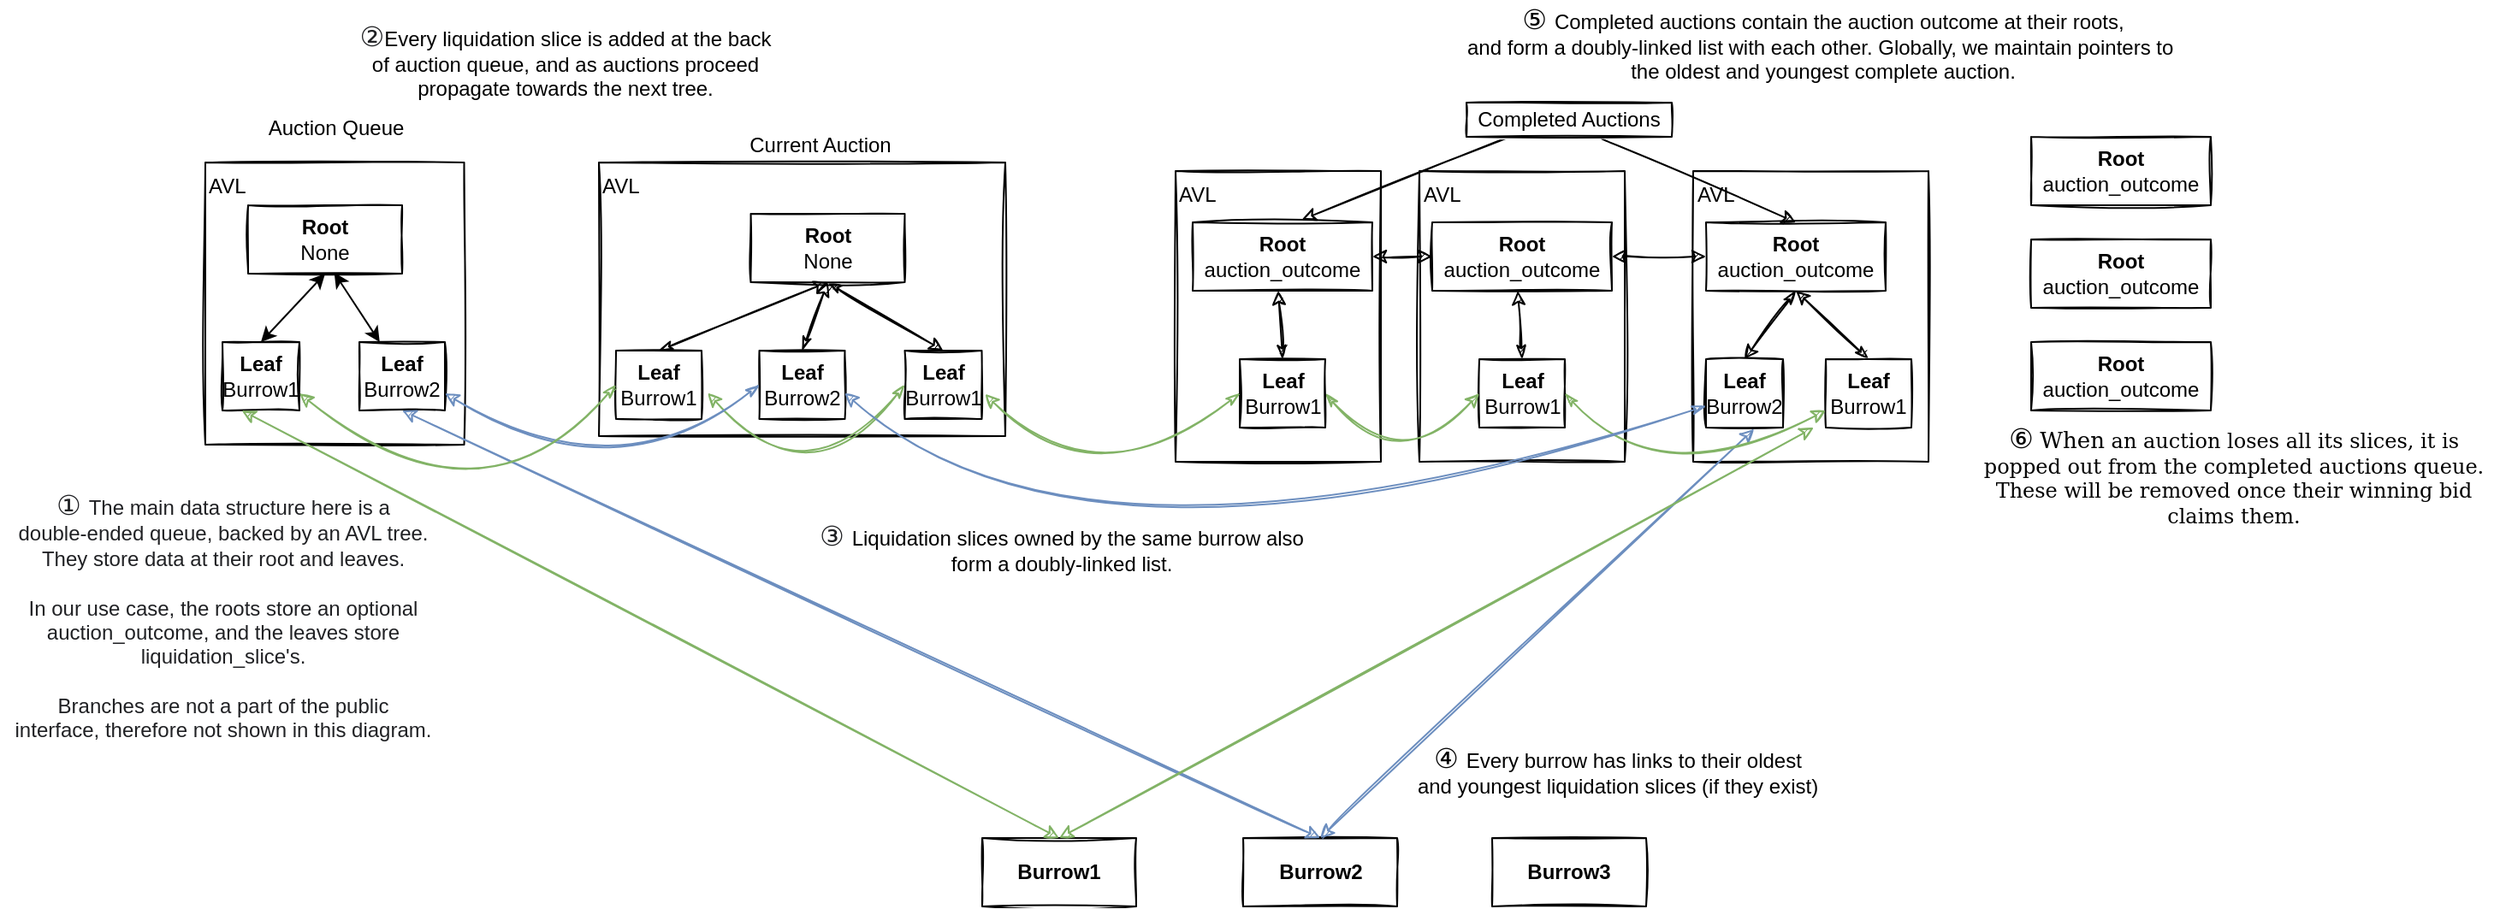 <mxfile version="13.10.1" type="device"><diagram id="ceIiXzQogMUKvErnWNUb" name="Page-1"><mxGraphModel dx="1545" dy="888" grid="1" gridSize="10" guides="1" tooltips="1" connect="1" arrows="1" fold="1" page="1" pageScale="1" pageWidth="1654" pageHeight="1169" math="0" shadow="0"><root><mxCell id="0"/><mxCell id="1" parent="0"/><mxCell id="LMT6-NMjB6ljlewPLPzb-121" value="AVL" style="rounded=0;whiteSpace=wrap;html=1;fillColor=none;sketch=1;verticalAlign=top;align=left;" parent="1" vertex="1"><mxGeometry x="697" y="135" width="120" height="170" as="geometry"/></mxCell><mxCell id="LMT6-NMjB6ljlewPLPzb-122" value="AVL" style="rounded=0;whiteSpace=wrap;html=1;fillColor=none;sketch=1;align=left;verticalAlign=top;" parent="1" vertex="1"><mxGeometry x="839.5" y="135" width="120" height="170" as="geometry"/></mxCell><mxCell id="LMT6-NMjB6ljlewPLPzb-123" value="AVL" style="rounded=0;whiteSpace=wrap;html=1;fillColor=none;sketch=1;align=left;verticalAlign=top;" parent="1" vertex="1"><mxGeometry x="999.5" y="135" width="137.5" height="170" as="geometry"/></mxCell><mxCell id="LMT6-NMjB6ljlewPLPzb-124" value="AVL" style="rounded=0;whiteSpace=wrap;html=1;fillColor=none;sketch=1;align=left;verticalAlign=top;" parent="1" vertex="1"><mxGeometry x="360" y="130" width="237.5" height="160" as="geometry"/></mxCell><mxCell id="LMT6-NMjB6ljlewPLPzb-125" value="AVL" style="rounded=0;whiteSpace=wrap;html=1;fillColor=none;sketch=1;align=left;verticalAlign=top;" parent="1" vertex="1"><mxGeometry x="130" y="130" width="151.25" height="165" as="geometry"/></mxCell><mxCell id="LMT6-NMjB6ljlewPLPzb-49" style="edgeStyle=none;orthogonalLoop=1;jettySize=auto;html=1;exitX=0.5;exitY=1;exitDx=0;exitDy=0;entryX=0.5;entryY=0;entryDx=0;entryDy=0;startArrow=classicThin;startFill=1;strokeColor=#000000;sketch=1;curved=1;" parent="1" source="LMT6-NMjB6ljlewPLPzb-3" target="LMT6-NMjB6ljlewPLPzb-34" edge="1"><mxGeometry relative="1" as="geometry"/></mxCell><mxCell id="LMT6-NMjB6ljlewPLPzb-3" value="&lt;b&gt;Root&lt;/b&gt;&lt;br&gt;None" style="rounded=0;whiteSpace=wrap;html=1;sketch=1;" parent="1" vertex="1"><mxGeometry x="448.75" y="160" width="90" height="40" as="geometry"/></mxCell><mxCell id="LMT6-NMjB6ljlewPLPzb-4" value="Current Auction&lt;br&gt;" style="text;html=1;align=center;verticalAlign=middle;resizable=0;points=[];autosize=1;sketch=1;" parent="1" vertex="1"><mxGeometry x="438.75" y="110" width="100" height="20" as="geometry"/></mxCell><mxCell id="LMT6-NMjB6ljlewPLPzb-5" value="Auction Queue" style="text;html=1;align=center;verticalAlign=middle;resizable=0;points=[];autosize=1;sketch=1;" parent="1" vertex="1"><mxGeometry x="160.62" y="100" width="90" height="20" as="geometry"/></mxCell><mxCell id="LMT6-NMjB6ljlewPLPzb-37" style="orthogonalLoop=1;jettySize=auto;html=1;entryX=1.072;entryY=0.619;entryDx=0;entryDy=0;startArrow=classicThin;startFill=1;exitX=0;exitY=0.5;exitDx=0;exitDy=0;gradientColor=#97d077;fillColor=#d5e8d4;strokeColor=#82b366;sketch=1;curved=1;entryPerimeter=0;" parent="1" source="LMT6-NMjB6ljlewPLPzb-34" target="LMT6-NMjB6ljlewPLPzb-36" edge="1"><mxGeometry relative="1" as="geometry"><Array as="points"><mxPoint x="483.75" y="330"/></Array></mxGeometry></mxCell><mxCell id="LMT6-NMjB6ljlewPLPzb-34" value="&lt;b&gt;Leaf&lt;/b&gt;&lt;br&gt;Burrow1" style="rounded=0;whiteSpace=wrap;html=1;sketch=1;" parent="1" vertex="1"><mxGeometry x="538.75" y="240" width="45" height="40" as="geometry"/></mxCell><mxCell id="LMT6-NMjB6ljlewPLPzb-51" style="edgeStyle=none;orthogonalLoop=1;jettySize=auto;html=1;exitX=0.5;exitY=0;exitDx=0;exitDy=0;startArrow=classicThin;startFill=1;strokeColor=#000000;sketch=1;curved=1;" parent="1" source="LMT6-NMjB6ljlewPLPzb-35" edge="1"><mxGeometry relative="1" as="geometry"><mxPoint x="493.75" y="200" as="targetPoint"/></mxGeometry></mxCell><mxCell id="LMT6-NMjB6ljlewPLPzb-35" value="&lt;b&gt;Leaf&lt;/b&gt;&lt;br&gt;Burrow2" style="rounded=0;whiteSpace=wrap;html=1;sketch=1;" parent="1" vertex="1"><mxGeometry x="453.75" y="240" width="50" height="40" as="geometry"/></mxCell><mxCell id="LMT6-NMjB6ljlewPLPzb-58" style="edgeStyle=none;orthogonalLoop=1;jettySize=auto;html=1;exitX=0.5;exitY=0;exitDx=0;exitDy=0;startArrow=classicThin;startFill=1;strokeColor=#000000;sketch=1;curved=1;" parent="1" source="LMT6-NMjB6ljlewPLPzb-36" edge="1"><mxGeometry relative="1" as="geometry"><mxPoint x="493.75" y="200" as="targetPoint"/></mxGeometry></mxCell><mxCell id="LMT6-NMjB6ljlewPLPzb-36" value="&lt;b&gt;Leaf&lt;/b&gt;&lt;br&gt;Burrow1" style="rounded=0;whiteSpace=wrap;html=1;sketch=1;" parent="1" vertex="1"><mxGeometry x="370" y="240" width="50" height="40" as="geometry"/></mxCell><mxCell id="LMT6-NMjB6ljlewPLPzb-38" value="&lt;b&gt;Root&lt;/b&gt;&lt;br&gt;None" style="rounded=0;whiteSpace=wrap;html=1;sketch=1;" parent="1" vertex="1"><mxGeometry x="155" y="155" width="90" height="40" as="geometry"/></mxCell><mxCell id="LMT6-NMjB6ljlewPLPzb-40" value="&lt;b&gt;Leaf&lt;/b&gt;&lt;br&gt;Burrow1" style="rounded=0;whiteSpace=wrap;html=1;sketch=1;" parent="1" vertex="1"><mxGeometry x="140" y="235" width="45" height="40" as="geometry"/></mxCell><mxCell id="LMT6-NMjB6ljlewPLPzb-41" value="&lt;b&gt;Leaf&lt;/b&gt;&lt;br&gt;Burrow2" style="rounded=0;whiteSpace=wrap;html=1;sketch=1;" parent="1" vertex="1"><mxGeometry x="220" y="235" width="50" height="40" as="geometry"/></mxCell><mxCell id="LMT6-NMjB6ljlewPLPzb-60" style="edgeStyle=none;orthogonalLoop=1;jettySize=auto;html=1;exitX=0.5;exitY=1;exitDx=0;exitDy=0;entryX=0.5;entryY=0;entryDx=0;entryDy=0;startArrow=classicThin;startFill=1;strokeColor=#000000;sketch=1;curved=1;" parent="1" source="LMT6-NMjB6ljlewPLPzb-61" target="LMT6-NMjB6ljlewPLPzb-63" edge="1"><mxGeometry relative="1" as="geometry"/></mxCell><mxCell id="LMT6-NMjB6ljlewPLPzb-61" value="&lt;b&gt;Root&lt;/b&gt;&lt;br&gt;auction_outcome" style="rounded=0;whiteSpace=wrap;html=1;sketch=1;" parent="1" vertex="1"><mxGeometry x="1007" y="165" width="105" height="40" as="geometry"/></mxCell><mxCell id="LMT6-NMjB6ljlewPLPzb-63" value="&lt;b&gt;Leaf&lt;/b&gt;&lt;br&gt;Burrow2" style="rounded=0;whiteSpace=wrap;html=1;sketch=1;" parent="1" vertex="1"><mxGeometry x="1007" y="245" width="45" height="40" as="geometry"/></mxCell><mxCell id="LMT6-NMjB6ljlewPLPzb-64" style="edgeStyle=none;orthogonalLoop=1;jettySize=auto;html=1;exitX=0.5;exitY=0;exitDx=0;exitDy=0;startArrow=classicThin;startFill=1;strokeColor=#000000;entryX=0.5;entryY=1;entryDx=0;entryDy=0;sketch=1;curved=1;" parent="1" source="LMT6-NMjB6ljlewPLPzb-65" target="LMT6-NMjB6ljlewPLPzb-61" edge="1"><mxGeometry relative="1" as="geometry"><mxPoint x="1067" y="205" as="targetPoint"/></mxGeometry></mxCell><mxCell id="LMT6-NMjB6ljlewPLPzb-65" value="&lt;b&gt;Leaf&lt;/b&gt;&lt;br&gt;Burrow1" style="rounded=0;whiteSpace=wrap;html=1;sketch=1;" parent="1" vertex="1"><mxGeometry x="1077" y="245" width="50" height="40" as="geometry"/></mxCell><mxCell id="LMT6-NMjB6ljlewPLPzb-85" value="&lt;b&gt;Root&lt;/b&gt;&lt;br&gt;auction_outcome" style="rounded=0;whiteSpace=wrap;html=1;sketch=1;" parent="1" vertex="1"><mxGeometry x="847" y="165" width="105" height="40" as="geometry"/></mxCell><mxCell id="LMT6-NMjB6ljlewPLPzb-87" style="edgeStyle=none;orthogonalLoop=1;jettySize=auto;html=1;exitX=0.5;exitY=0;exitDx=0;exitDy=0;startArrow=classicThin;startFill=1;strokeColor=#000000;sketch=1;curved=1;" parent="1" source="LMT6-NMjB6ljlewPLPzb-88" edge="1"><mxGeometry relative="1" as="geometry"><mxPoint x="897" y="205" as="targetPoint"/></mxGeometry></mxCell><mxCell id="LMT6-NMjB6ljlewPLPzb-88" value="&lt;b&gt;Leaf&lt;/b&gt;&lt;br&gt;Burrow1" style="rounded=0;whiteSpace=wrap;html=1;sketch=1;" parent="1" vertex="1"><mxGeometry x="874.5" y="245" width="50" height="40" as="geometry"/></mxCell><mxCell id="LMT6-NMjB6ljlewPLPzb-92" value="" style="endArrow=classic;startArrow=classic;html=1;strokeColor=#000000;entryX=0;entryY=0.5;entryDx=0;entryDy=0;sketch=1;curved=1;" parent="1" source="LMT6-NMjB6ljlewPLPzb-85" target="LMT6-NMjB6ljlewPLPzb-61" edge="1"><mxGeometry width="50" height="50" relative="1" as="geometry"><mxPoint x="807" y="165" as="sourcePoint"/><mxPoint x="857" y="115" as="targetPoint"/></mxGeometry></mxCell><mxCell id="LMT6-NMjB6ljlewPLPzb-93" value="&lt;b&gt;Root&lt;/b&gt;&lt;br&gt;auction_outcome" style="rounded=0;whiteSpace=wrap;html=1;sketch=1;" parent="1" vertex="1"><mxGeometry x="707" y="165" width="105" height="40" as="geometry"/></mxCell><mxCell id="LMT6-NMjB6ljlewPLPzb-94" style="edgeStyle=none;orthogonalLoop=1;jettySize=auto;html=1;exitX=0.5;exitY=0;exitDx=0;exitDy=0;startArrow=classicThin;startFill=1;strokeColor=#000000;sketch=1;curved=1;" parent="1" source="LMT6-NMjB6ljlewPLPzb-95" edge="1"><mxGeometry relative="1" as="geometry"><mxPoint x="757" y="205" as="targetPoint"/></mxGeometry></mxCell><mxCell id="LMT6-NMjB6ljlewPLPzb-111" value="&lt;span style=&quot;color: rgba(0 , 0 , 0 , 0) ; font-family: monospace ; font-size: 0px ; background-color: rgb(248 , 249 , 250)&quot;&gt;%3CmxGraphModel%3E%3Croot%3E%3CmxCell%20id%3D%220%22%2F%3E%3CmxCell%20id%3D%221%22%20parent%3D%220%22%2F%3E%3CmxCell%20id%3D%222%22%20value%3D%22%26lt%3Bb%26gt%3BRoot%26lt%3B%2Fb%26gt%3B%26lt%3Bbr%26gt%3Bauction_outcome%22%20style%3D%22rounded%3D0%3BwhiteSpace%3Dwrap%3Bhtml%3D1%3B%22%20vertex%3D%221%22%20parent%3D%221%22%3E%3CmxGeometry%20x%3D%22350%22%20y%3D%22130%22%20width%3D%22105%22%20height%3D%2240%22%20as%3D%22geometry%22%2F%3E%3C%2FmxCell%3E%3C%2Froot%3E%3C%2FmxGraphModel%3E&lt;/span&gt;" style="edgeStyle=none;orthogonalLoop=1;jettySize=auto;html=1;exitX=1;exitY=0.5;exitDx=0;exitDy=0;entryX=0;entryY=0.5;entryDx=0;entryDy=0;startArrow=classicThin;startFill=1;strokeColor=#82b366;gradientColor=#97d077;fillColor=#d5e8d4;sketch=1;curved=1;" parent="1" source="LMT6-NMjB6ljlewPLPzb-95" target="LMT6-NMjB6ljlewPLPzb-88" edge="1"><mxGeometry relative="1" as="geometry"><Array as="points"><mxPoint x="827" y="315"/></Array></mxGeometry></mxCell><mxCell id="LMT6-NMjB6ljlewPLPzb-95" value="&lt;b&gt;Leaf&lt;/b&gt;&lt;br&gt;Burrow1" style="rounded=0;whiteSpace=wrap;html=1;sketch=1;" parent="1" vertex="1"><mxGeometry x="734.5" y="245" width="50" height="40" as="geometry"/></mxCell><mxCell id="LMT6-NMjB6ljlewPLPzb-96" value="" style="endArrow=classic;startArrow=classic;html=1;strokeColor=#000000;entryX=0;entryY=0.5;entryDx=0;entryDy=0;exitX=1;exitY=0.5;exitDx=0;exitDy=0;sketch=1;curved=1;" parent="1" source="LMT6-NMjB6ljlewPLPzb-93" target="LMT6-NMjB6ljlewPLPzb-85" edge="1"><mxGeometry width="50" height="50" relative="1" as="geometry"><mxPoint x="962" y="195" as="sourcePoint"/><mxPoint x="1017" y="195" as="targetPoint"/></mxGeometry></mxCell><mxCell id="LMT6-NMjB6ljlewPLPzb-100" value="" style="endArrow=classic;html=1;strokeColor=#000000;exitX=0.217;exitY=0.988;exitDx=0;exitDy=0;exitPerimeter=0;entryX=0.608;entryY=-0.04;entryDx=0;entryDy=0;entryPerimeter=0;sketch=1;curved=1;" parent="1" source="LMT6-NMjB6ljlewPLPzb-107" target="LMT6-NMjB6ljlewPLPzb-93" edge="1"><mxGeometry width="50" height="50" relative="1" as="geometry"><mxPoint x="909.96" y="118.2" as="sourcePoint"/><mxPoint x="827" y="185" as="targetPoint"/></mxGeometry></mxCell><mxCell id="LMT6-NMjB6ljlewPLPzb-105" value="" style="endArrow=classic;html=1;strokeColor=#000000;exitX=0.659;exitY=1.057;exitDx=0;exitDy=0;exitPerimeter=0;entryX=0.5;entryY=0;entryDx=0;entryDy=0;sketch=1;curved=1;" parent="1" source="LMT6-NMjB6ljlewPLPzb-107" target="LMT6-NMjB6ljlewPLPzb-61" edge="1"><mxGeometry width="50" height="50" relative="1" as="geometry"><mxPoint x="939.24" y="117" as="sourcePoint"/><mxPoint x="780.84" y="173.4" as="targetPoint"/></mxGeometry></mxCell><mxCell id="LMT6-NMjB6ljlewPLPzb-107" value="Completed Auctions" style="rounded=0;whiteSpace=wrap;html=1;sketch=1;" parent="1" vertex="1"><mxGeometry x="867" y="95" width="120" height="20" as="geometry"/></mxCell><mxCell id="LMT6-NMjB6ljlewPLPzb-115" value="&lt;b&gt;Burrow1&lt;/b&gt;" style="rounded=0;whiteSpace=wrap;html=1;sketch=1;" parent="1" vertex="1"><mxGeometry x="584" y="525" width="90" height="40" as="geometry"/></mxCell><mxCell id="LMT6-NMjB6ljlewPLPzb-116" value="&lt;b&gt;Burrow2&lt;/b&gt;" style="rounded=0;whiteSpace=wrap;html=1;sketch=1;" parent="1" vertex="1"><mxGeometry x="736.5" y="525" width="90" height="40" as="geometry"/></mxCell><mxCell id="LMT6-NMjB6ljlewPLPzb-117" value="" style="endArrow=classic;startArrow=classic;html=1;strokeColor=#6c8ebf;entryX=0.5;entryY=1;entryDx=0;entryDy=0;exitX=0.5;exitY=0;exitDx=0;exitDy=0;gradientColor=#7ea6e0;fillColor=#dae8fc;sketch=1;curved=1;" parent="1" source="LMT6-NMjB6ljlewPLPzb-116" target="LMT6-NMjB6ljlewPLPzb-41" edge="1"><mxGeometry width="50" height="50" relative="1" as="geometry"><mxPoint x="790" y="535" as="sourcePoint"/><mxPoint x="840" y="485" as="targetPoint"/></mxGeometry></mxCell><mxCell id="LMT6-NMjB6ljlewPLPzb-118" value="" style="endArrow=classic;startArrow=classic;html=1;strokeColor=#6c8ebf;entryX=0.625;entryY=1.02;entryDx=0;entryDy=0;exitX=0.5;exitY=0;exitDx=0;exitDy=0;entryPerimeter=0;gradientColor=#7ea6e0;fillColor=#dae8fc;sketch=1;curved=1;" parent="1" source="LMT6-NMjB6ljlewPLPzb-116" target="LMT6-NMjB6ljlewPLPzb-63" edge="1"><mxGeometry width="50" height="50" relative="1" as="geometry"><mxPoint x="1115" y="495" as="sourcePoint"/><mxPoint x="1665" y="205" as="targetPoint"/></mxGeometry></mxCell><mxCell id="LMT6-NMjB6ljlewPLPzb-119" value="" style="endArrow=classic;startArrow=classic;html=1;strokeColor=#82b366;entryX=0.25;entryY=1;entryDx=0;entryDy=0;exitX=0.5;exitY=0;exitDx=0;exitDy=0;gradientColor=#97d077;fillColor=#d5e8d4;sketch=1;curved=1;" parent="1" source="LMT6-NMjB6ljlewPLPzb-115" target="LMT6-NMjB6ljlewPLPzb-40" edge="1"><mxGeometry width="50" height="50" relative="1" as="geometry"><mxPoint x="1115" y="495" as="sourcePoint"/><mxPoint x="968.125" y="225.8" as="targetPoint"/></mxGeometry></mxCell><mxCell id="LMT6-NMjB6ljlewPLPzb-120" value="" style="endArrow=classic;startArrow=classic;html=1;strokeColor=#82b366;exitX=0.5;exitY=0;exitDx=0;exitDy=0;gradientColor=#97d077;fillColor=#d5e8d4;sketch=1;curved=1;" parent="1" source="LMT6-NMjB6ljlewPLPzb-115" edge="1"><mxGeometry width="50" height="50" relative="1" as="geometry"><mxPoint x="945" y="495" as="sourcePoint"/><mxPoint x="1070" y="285" as="targetPoint"/></mxGeometry></mxCell><mxCell id="LMT6-NMjB6ljlewPLPzb-126" value="&lt;b&gt;Root&lt;/b&gt;&lt;br&gt;auction_outcome" style="rounded=0;whiteSpace=wrap;html=1;sketch=1;" parent="1" vertex="1"><mxGeometry x="1197" y="115" width="105" height="40" as="geometry"/></mxCell><mxCell id="LMT6-NMjB6ljlewPLPzb-127" value="&lt;b&gt;Root&lt;/b&gt;&lt;br&gt;auction_outcome" style="rounded=0;whiteSpace=wrap;html=1;sketch=1;" parent="1" vertex="1"><mxGeometry x="1197" y="175" width="105" height="40" as="geometry"/></mxCell><mxCell id="LMT6-NMjB6ljlewPLPzb-128" value="&lt;b&gt;Root&lt;/b&gt;&lt;br&gt;auction_outcome" style="rounded=0;whiteSpace=wrap;html=1;sketch=1;" parent="1" vertex="1"><mxGeometry x="1197" y="235" width="105" height="40" as="geometry"/></mxCell><mxCell id="LMT6-NMjB6ljlewPLPzb-130" value="" style="endArrow=classic;startArrow=classic;html=1;strokeColor=#000000;exitX=0.5;exitY=0;exitDx=0;exitDy=0;entryX=0.5;entryY=1;entryDx=0;entryDy=0;" parent="1" source="LMT6-NMjB6ljlewPLPzb-40" target="LMT6-NMjB6ljlewPLPzb-38" edge="1"><mxGeometry width="50" height="50" relative="1" as="geometry"><mxPoint x="-470" y="525" as="sourcePoint"/><mxPoint x="-420" y="475" as="targetPoint"/></mxGeometry></mxCell><mxCell id="LMT6-NMjB6ljlewPLPzb-131" value="" style="endArrow=classic;startArrow=classic;html=1;strokeColor=#000000;entryX=0.559;entryY=0.985;entryDx=0;entryDy=0;entryPerimeter=0;" parent="1" source="LMT6-NMjB6ljlewPLPzb-41" target="LMT6-NMjB6ljlewPLPzb-38" edge="1"><mxGeometry width="50" height="50" relative="1" as="geometry"><mxPoint x="172.5" y="245" as="sourcePoint"/><mxPoint x="210" y="205" as="targetPoint"/></mxGeometry></mxCell><mxCell id="LMT6-NMjB6ljlewPLPzb-132" value="&lt;span style=&quot;font-family: &amp;#34;dejavu serif&amp;#34; ; font-size: medium&quot;&gt;④&lt;/span&gt;&lt;span style=&quot;color: rgb(32 , 33 , 36) ; font-family: &amp;#34;arial&amp;#34; , sans-serif ; font-size: 16px ; text-align: left ; background-color: rgb(255 , 255 , 255)&quot;&gt;&amp;nbsp;&lt;/span&gt;Every burrow has links to their oldest&lt;br&gt;and youngest liquidation slices (if they exist)" style="text;html=1;align=center;verticalAlign=middle;resizable=0;points=[];autosize=1;" parent="1" vertex="1"><mxGeometry x="829.5" y="470" width="250" height="30" as="geometry"/></mxCell><mxCell id="LMT6-NMjB6ljlewPLPzb-133" value="&lt;span style=&quot;font-family: &amp;#34;dejavu serif&amp;#34;&quot;&gt;&lt;font style=&quot;font-size: 16px&quot;&gt;⑤&lt;/font&gt;&lt;/span&gt;&lt;span style=&quot;color: rgb(32 , 33 , 36) ; font-family: &amp;#34;arial&amp;#34; , sans-serif ; font-size: 16px ; text-align: left ; background-color: rgb(255 , 255 , 255)&quot;&gt;&amp;nbsp;&lt;/span&gt;Completed auctions contain the auction outcome at their roots, &lt;br&gt;and form a doubly-linked list with each other. Globally, we maintain pointers to&amp;nbsp;&lt;br&gt;the oldest and youngest complete auction." style="text;html=1;align=center;verticalAlign=middle;resizable=0;points=[];autosize=1;" parent="1" vertex="1"><mxGeometry x="860" y="35" width="430" height="50" as="geometry"/></mxCell><mxCell id="LMT6-NMjB6ljlewPLPzb-134" value="&lt;span style=&quot;color: rgb(32 , 33 , 36) ; font-family: &amp;#34;arial&amp;#34; , sans-serif ; font-size: 16px ; text-align: left ; background-color: rgb(255 , 255 , 255)&quot;&gt;③&lt;/span&gt;&lt;span style=&quot;color: rgb(32 , 33 , 36) ; font-family: &amp;#34;arial&amp;#34; , sans-serif ; font-size: 16px ; text-align: left ; background-color: rgb(255 , 255 , 255)&quot;&gt;&amp;nbsp;&lt;/span&gt;Liquidation slices owned by the same burrow also&lt;br&gt;form a doubly-linked list." style="text;html=1;align=center;verticalAlign=middle;resizable=0;points=[];autosize=1;" parent="1" vertex="1"><mxGeometry x="480" y="340" width="300" height="30" as="geometry"/></mxCell><mxCell id="LMT6-NMjB6ljlewPLPzb-135" value="&lt;span style=&quot;color: rgba(0 , 0 , 0 , 0) ; font-family: monospace ; font-size: 0px ; background-color: rgb(248 , 249 , 250)&quot;&gt;%3CmxGraphModel%3E%3Croot%3E%3CmxCell%20id%3D%220%22%2F%3E%3CmxCell%20id%3D%221%22%20parent%3D%220%22%2F%3E%3CmxCell%20id%3D%222%22%20value%3D%22%26lt%3Bb%26gt%3BRoot%26lt%3B%2Fb%26gt%3B%26lt%3Bbr%26gt%3Bauction_outcome%22%20style%3D%22rounded%3D0%3BwhiteSpace%3Dwrap%3Bhtml%3D1%3B%22%20vertex%3D%221%22%20parent%3D%221%22%3E%3CmxGeometry%20x%3D%22350%22%20y%3D%22130%22%20width%3D%22105%22%20height%3D%2240%22%20as%3D%22geometry%22%2F%3E%3C%2FmxCell%3E%3C%2Froot%3E%3C%2FmxGraphModel%3E&lt;/span&gt;" style="edgeStyle=none;orthogonalLoop=1;jettySize=auto;html=1;exitX=1;exitY=0.5;exitDx=0;exitDy=0;entryX=0;entryY=0.75;entryDx=0;entryDy=0;startArrow=classicThin;startFill=1;strokeColor=#82b366;gradientColor=#97d077;fillColor=#d5e8d4;sketch=1;curved=1;" parent="1" source="LMT6-NMjB6ljlewPLPzb-88" target="LMT6-NMjB6ljlewPLPzb-65" edge="1"><mxGeometry relative="1" as="geometry"><mxPoint x="937" y="275" as="sourcePoint"/><mxPoint x="1027" y="275" as="targetPoint"/><Array as="points"><mxPoint x="979.5" y="325"/></Array></mxGeometry></mxCell><mxCell id="LMT6-NMjB6ljlewPLPzb-136" style="orthogonalLoop=1;jettySize=auto;html=1;entryX=1.043;entryY=0.636;entryDx=0;entryDy=0;startArrow=classicThin;startFill=1;gradientColor=#97d077;fillColor=#d5e8d4;strokeColor=#82b366;sketch=1;curved=1;entryPerimeter=0;exitX=0;exitY=0.5;exitDx=0;exitDy=0;" parent="1" source="LMT6-NMjB6ljlewPLPzb-95" target="LMT6-NMjB6ljlewPLPzb-34" edge="1"><mxGeometry relative="1" as="geometry"><mxPoint x="700" y="265" as="sourcePoint"/><mxPoint x="590.0" y="264.76" as="targetPoint"/><Array as="points"><mxPoint x="650.15" y="330"/></Array></mxGeometry></mxCell><mxCell id="LMT6-NMjB6ljlewPLPzb-137" style="orthogonalLoop=1;jettySize=auto;html=1;entryX=1;entryY=0.75;entryDx=0;entryDy=0;startArrow=classicThin;startFill=1;exitX=0;exitY=0.5;exitDx=0;exitDy=0;gradientColor=#7ea6e0;fillColor=#dae8fc;strokeColor=#6c8ebf;sketch=1;curved=1;" parent="1" source="LMT6-NMjB6ljlewPLPzb-35" target="LMT6-NMjB6ljlewPLPzb-41" edge="1"><mxGeometry relative="1" as="geometry"><mxPoint x="548.75" y="270" as="sourcePoint"/><mxPoint x="433.6" y="274.76" as="targetPoint"/><Array as="points"><mxPoint x="370" y="325"/></Array></mxGeometry></mxCell><mxCell id="LMT6-NMjB6ljlewPLPzb-138" style="orthogonalLoop=1;jettySize=auto;html=1;entryX=0.997;entryY=0.619;entryDx=0;entryDy=0;startArrow=classicThin;startFill=1;gradientColor=#7ea6e0;fillColor=#dae8fc;strokeColor=#6c8ebf;sketch=1;curved=1;entryPerimeter=0;" parent="1" source="LMT6-NMjB6ljlewPLPzb-63" target="LMT6-NMjB6ljlewPLPzb-35" edge="1"><mxGeometry relative="1" as="geometry"><mxPoint x="730" y="325" as="sourcePoint"/><mxPoint x="546.25" y="330" as="targetPoint"/><Array as="points"><mxPoint x="646.25" y="390"/></Array></mxGeometry></mxCell><mxCell id="LMT6-NMjB6ljlewPLPzb-139" value="&lt;span style=&quot;color: rgb(32 , 33 , 36) ; font-family: &amp;#34;arial&amp;#34; , sans-serif ; font-size: 16px ; text-align: left ; background-color: rgb(255 , 255 , 255)&quot;&gt;②&lt;/span&gt;Every liquidation slice is added at the back&lt;br&gt;of auction queue, and as auctions proceed&lt;br&gt;propagate towards the next tree." style="text;html=1;align=center;verticalAlign=middle;resizable=0;points=[];autosize=1;" parent="1" vertex="1"><mxGeometry x="210" y="45" width="260" height="50" as="geometry"/></mxCell><mxCell id="LMT6-NMjB6ljlewPLPzb-140" value="&lt;h1 style=&quot;box-sizing: border-box ; margin: 5px 0px ; font-weight: 300 ; line-height: 1.2 ; color: rgb(33 , 37 , 41) ; font-size: 16px&quot;&gt;&lt;/h1&gt;&lt;font style=&quot;font-family: &amp;#34;dejavu serif&amp;#34;&quot;&gt;&lt;span style=&quot;font-family: &amp;#34;dejavu serif&amp;#34;&quot;&gt;&lt;font style=&quot;font-size: 16px&quot;&gt;⑥&lt;/font&gt; &lt;font size=&quot;1&quot; style=&quot;font-size: 13px&quot;&gt;When&lt;/font&gt;&lt;/span&gt;&amp;nbsp;an auction loses all its slices, it is&lt;br&gt;popped out from the completed auctions queue.&lt;br&gt;These will be removed once their winning bid&lt;br&gt;claims them.&lt;br&gt;&lt;/font&gt;" style="text;html=1;align=center;verticalAlign=middle;resizable=0;points=[];autosize=1;" parent="1" vertex="1"><mxGeometry x="1160" y="275" width="310" height="70" as="geometry"/></mxCell><mxCell id="LMT6-NMjB6ljlewPLPzb-141" value="&lt;span style=&quot;color: rgb(32 , 33 , 36) ; font-family: &amp;#34;arial&amp;#34; , sans-serif ; font-size: 16px ; text-align: left ; background-color: rgb(255 , 255 , 255)&quot;&gt;① &lt;/span&gt;&lt;span style=&quot;color: rgb(32 , 33 , 36) ; font-family: &amp;#34;arial&amp;#34; , sans-serif ; text-align: left ; background-color: rgb(255 , 255 , 255)&quot;&gt;&lt;font style=&quot;font-size: 12px&quot;&gt;The main data structure here is a&lt;br&gt;double-ended queue, backed by an AVL tree. &lt;br&gt;They store data at their root and leaves.&lt;br&gt;&lt;br&gt;In our use case, the roots store an optional&lt;br&gt;auction_outcome, and the leaves store&lt;br&gt;liquidation_slice's.&lt;br&gt;&lt;br&gt;Branches are not a part of the public&lt;br&gt;interface, therefore not shown in this diagram.&lt;br&gt;&lt;/font&gt;&lt;/span&gt;" style="text;html=1;align=center;verticalAlign=middle;resizable=0;points=[];autosize=1;" parent="1" vertex="1"><mxGeometry x="10" y="320" width="260" height="150" as="geometry"/></mxCell><mxCell id="LMT6-NMjB6ljlewPLPzb-142" style="orthogonalLoop=1;jettySize=auto;html=1;entryX=1;entryY=0.75;entryDx=0;entryDy=0;startArrow=classicThin;startFill=1;exitX=0;exitY=0.5;exitDx=0;exitDy=0;gradientColor=#97d077;fillColor=#d5e8d4;strokeColor=#82b366;sketch=1;curved=1;" parent="1" source="LMT6-NMjB6ljlewPLPzb-36" target="LMT6-NMjB6ljlewPLPzb-40" edge="1"><mxGeometry relative="1" as="geometry"><mxPoint x="345.15" y="280" as="sourcePoint"/><mxPoint x="230.0" y="284.76" as="targetPoint"/><Array as="points"><mxPoint x="290.15" y="350"/></Array></mxGeometry></mxCell><mxCell id="QvnnrKfpwHpybo4j-wuE-1" value="&lt;span&gt;Burrow3&lt;br&gt;&lt;/span&gt;" style="rounded=0;whiteSpace=wrap;html=1;sketch=1;fontStyle=1" vertex="1" parent="1"><mxGeometry x="882" y="525" width="90" height="40" as="geometry"/></mxCell></root></mxGraphModel></diagram></mxfile>
